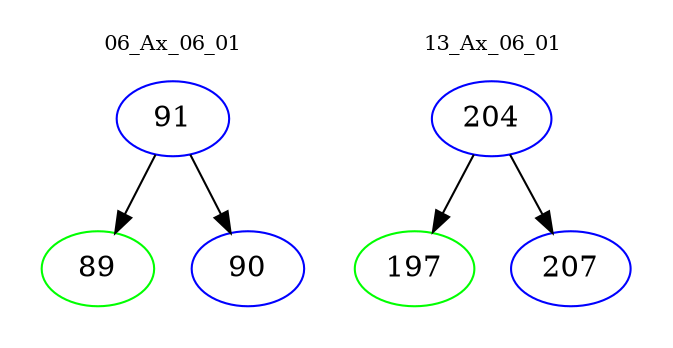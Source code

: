 digraph{
subgraph cluster_0 {
color = white
label = "06_Ax_06_01";
fontsize=10;
T0_91 [label="91", color="blue"]
T0_91 -> T0_89 [color="black"]
T0_89 [label="89", color="green"]
T0_91 -> T0_90 [color="black"]
T0_90 [label="90", color="blue"]
}
subgraph cluster_1 {
color = white
label = "13_Ax_06_01";
fontsize=10;
T1_204 [label="204", color="blue"]
T1_204 -> T1_197 [color="black"]
T1_197 [label="197", color="green"]
T1_204 -> T1_207 [color="black"]
T1_207 [label="207", color="blue"]
}
}
